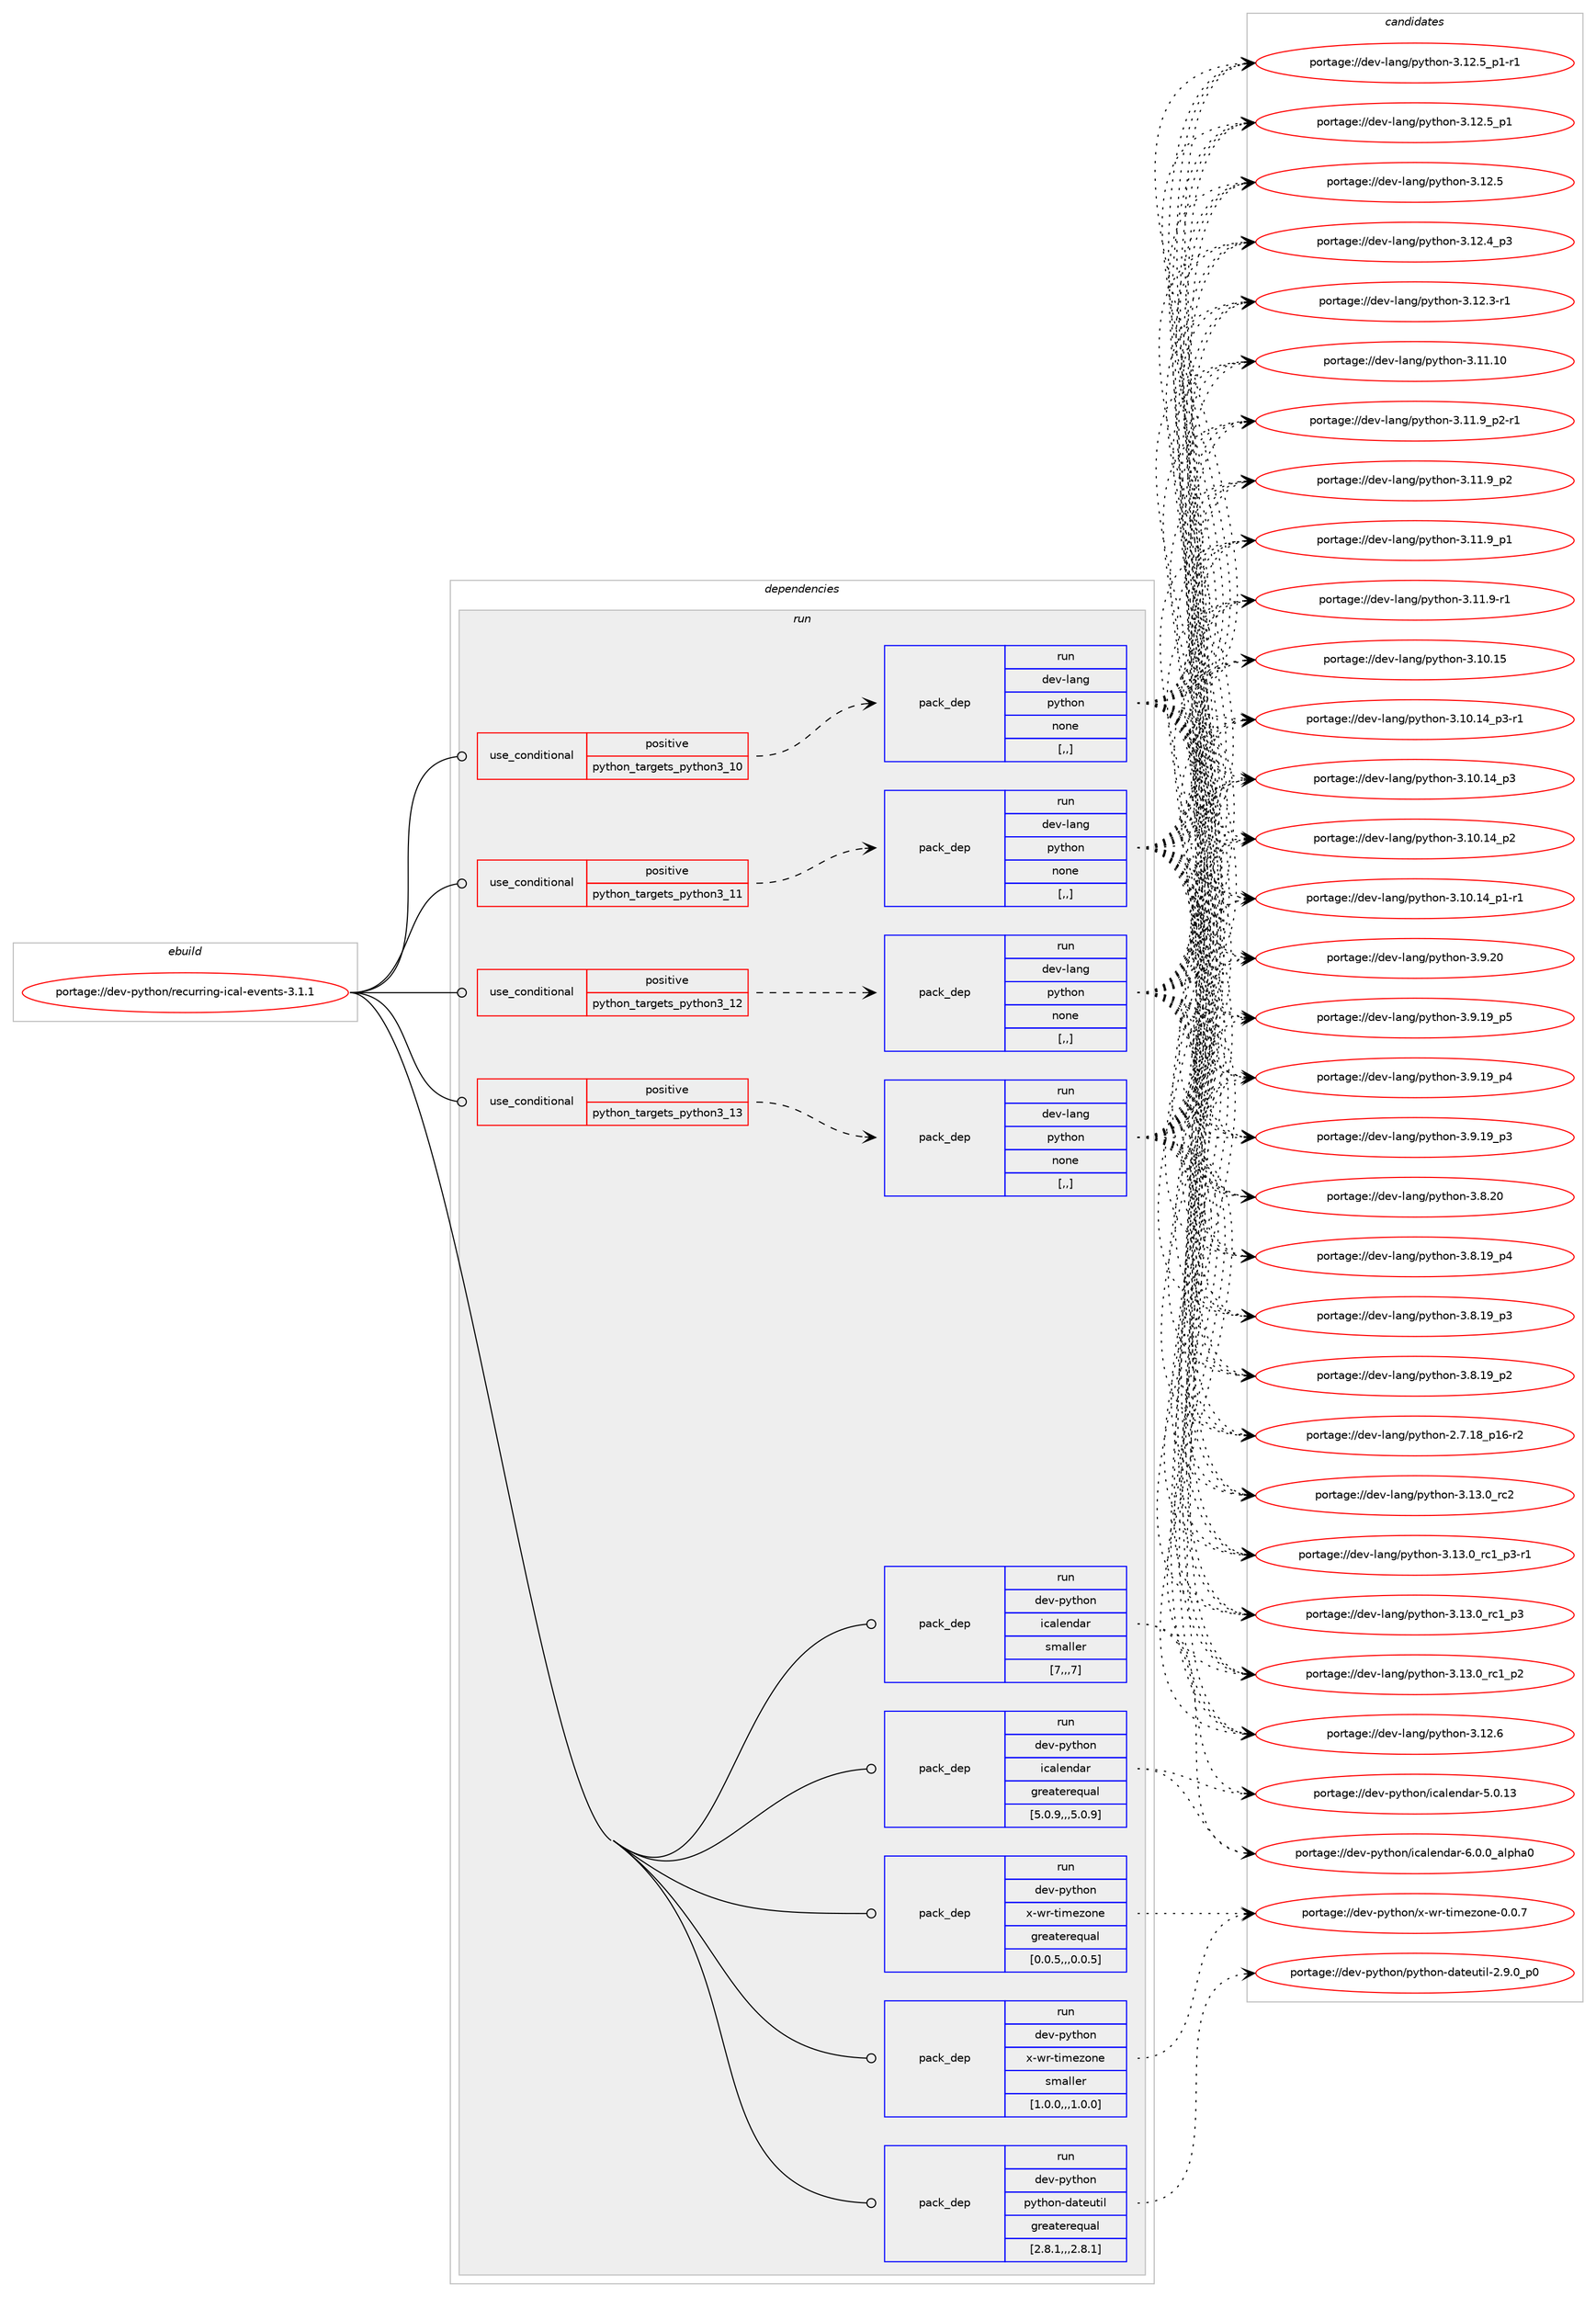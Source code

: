 digraph prolog {

# *************
# Graph options
# *************

newrank=true;
concentrate=true;
compound=true;
graph [rankdir=LR,fontname=Helvetica,fontsize=10,ranksep=1.5];#, ranksep=2.5, nodesep=0.2];
edge  [arrowhead=vee];
node  [fontname=Helvetica,fontsize=10];

# **********
# The ebuild
# **********

subgraph cluster_leftcol {
color=gray;
label=<<i>ebuild</i>>;
id [label="portage://dev-python/recurring-ical-events-3.1.1", color=red, width=4, href="../dev-python/recurring-ical-events-3.1.1.svg"];
}

# ****************
# The dependencies
# ****************

subgraph cluster_midcol {
color=gray;
label=<<i>dependencies</i>>;
subgraph cluster_compile {
fillcolor="#eeeeee";
style=filled;
label=<<i>compile</i>>;
}
subgraph cluster_compileandrun {
fillcolor="#eeeeee";
style=filled;
label=<<i>compile and run</i>>;
}
subgraph cluster_run {
fillcolor="#eeeeee";
style=filled;
label=<<i>run</i>>;
subgraph cond169539 {
dependency656977 [label=<<TABLE BORDER="0" CELLBORDER="1" CELLSPACING="0" CELLPADDING="4"><TR><TD ROWSPAN="3" CELLPADDING="10">use_conditional</TD></TR><TR><TD>positive</TD></TR><TR><TD>python_targets_python3_10</TD></TR></TABLE>>, shape=none, color=red];
subgraph pack482576 {
dependency656978 [label=<<TABLE BORDER="0" CELLBORDER="1" CELLSPACING="0" CELLPADDING="4" WIDTH="220"><TR><TD ROWSPAN="6" CELLPADDING="30">pack_dep</TD></TR><TR><TD WIDTH="110">run</TD></TR><TR><TD>dev-lang</TD></TR><TR><TD>python</TD></TR><TR><TD>none</TD></TR><TR><TD>[,,]</TD></TR></TABLE>>, shape=none, color=blue];
}
dependency656977:e -> dependency656978:w [weight=20,style="dashed",arrowhead="vee"];
}
id:e -> dependency656977:w [weight=20,style="solid",arrowhead="odot"];
subgraph cond169540 {
dependency656979 [label=<<TABLE BORDER="0" CELLBORDER="1" CELLSPACING="0" CELLPADDING="4"><TR><TD ROWSPAN="3" CELLPADDING="10">use_conditional</TD></TR><TR><TD>positive</TD></TR><TR><TD>python_targets_python3_11</TD></TR></TABLE>>, shape=none, color=red];
subgraph pack482577 {
dependency656980 [label=<<TABLE BORDER="0" CELLBORDER="1" CELLSPACING="0" CELLPADDING="4" WIDTH="220"><TR><TD ROWSPAN="6" CELLPADDING="30">pack_dep</TD></TR><TR><TD WIDTH="110">run</TD></TR><TR><TD>dev-lang</TD></TR><TR><TD>python</TD></TR><TR><TD>none</TD></TR><TR><TD>[,,]</TD></TR></TABLE>>, shape=none, color=blue];
}
dependency656979:e -> dependency656980:w [weight=20,style="dashed",arrowhead="vee"];
}
id:e -> dependency656979:w [weight=20,style="solid",arrowhead="odot"];
subgraph cond169541 {
dependency656981 [label=<<TABLE BORDER="0" CELLBORDER="1" CELLSPACING="0" CELLPADDING="4"><TR><TD ROWSPAN="3" CELLPADDING="10">use_conditional</TD></TR><TR><TD>positive</TD></TR><TR><TD>python_targets_python3_12</TD></TR></TABLE>>, shape=none, color=red];
subgraph pack482578 {
dependency656982 [label=<<TABLE BORDER="0" CELLBORDER="1" CELLSPACING="0" CELLPADDING="4" WIDTH="220"><TR><TD ROWSPAN="6" CELLPADDING="30">pack_dep</TD></TR><TR><TD WIDTH="110">run</TD></TR><TR><TD>dev-lang</TD></TR><TR><TD>python</TD></TR><TR><TD>none</TD></TR><TR><TD>[,,]</TD></TR></TABLE>>, shape=none, color=blue];
}
dependency656981:e -> dependency656982:w [weight=20,style="dashed",arrowhead="vee"];
}
id:e -> dependency656981:w [weight=20,style="solid",arrowhead="odot"];
subgraph cond169542 {
dependency656983 [label=<<TABLE BORDER="0" CELLBORDER="1" CELLSPACING="0" CELLPADDING="4"><TR><TD ROWSPAN="3" CELLPADDING="10">use_conditional</TD></TR><TR><TD>positive</TD></TR><TR><TD>python_targets_python3_13</TD></TR></TABLE>>, shape=none, color=red];
subgraph pack482579 {
dependency656984 [label=<<TABLE BORDER="0" CELLBORDER="1" CELLSPACING="0" CELLPADDING="4" WIDTH="220"><TR><TD ROWSPAN="6" CELLPADDING="30">pack_dep</TD></TR><TR><TD WIDTH="110">run</TD></TR><TR><TD>dev-lang</TD></TR><TR><TD>python</TD></TR><TR><TD>none</TD></TR><TR><TD>[,,]</TD></TR></TABLE>>, shape=none, color=blue];
}
dependency656983:e -> dependency656984:w [weight=20,style="dashed",arrowhead="vee"];
}
id:e -> dependency656983:w [weight=20,style="solid",arrowhead="odot"];
subgraph pack482580 {
dependency656985 [label=<<TABLE BORDER="0" CELLBORDER="1" CELLSPACING="0" CELLPADDING="4" WIDTH="220"><TR><TD ROWSPAN="6" CELLPADDING="30">pack_dep</TD></TR><TR><TD WIDTH="110">run</TD></TR><TR><TD>dev-python</TD></TR><TR><TD>icalendar</TD></TR><TR><TD>greaterequal</TD></TR><TR><TD>[5.0.9,,,5.0.9]</TD></TR></TABLE>>, shape=none, color=blue];
}
id:e -> dependency656985:w [weight=20,style="solid",arrowhead="odot"];
subgraph pack482581 {
dependency656986 [label=<<TABLE BORDER="0" CELLBORDER="1" CELLSPACING="0" CELLPADDING="4" WIDTH="220"><TR><TD ROWSPAN="6" CELLPADDING="30">pack_dep</TD></TR><TR><TD WIDTH="110">run</TD></TR><TR><TD>dev-python</TD></TR><TR><TD>icalendar</TD></TR><TR><TD>smaller</TD></TR><TR><TD>[7,,,7]</TD></TR></TABLE>>, shape=none, color=blue];
}
id:e -> dependency656986:w [weight=20,style="solid",arrowhead="odot"];
subgraph pack482582 {
dependency656987 [label=<<TABLE BORDER="0" CELLBORDER="1" CELLSPACING="0" CELLPADDING="4" WIDTH="220"><TR><TD ROWSPAN="6" CELLPADDING="30">pack_dep</TD></TR><TR><TD WIDTH="110">run</TD></TR><TR><TD>dev-python</TD></TR><TR><TD>python-dateutil</TD></TR><TR><TD>greaterequal</TD></TR><TR><TD>[2.8.1,,,2.8.1]</TD></TR></TABLE>>, shape=none, color=blue];
}
id:e -> dependency656987:w [weight=20,style="solid",arrowhead="odot"];
subgraph pack482583 {
dependency656988 [label=<<TABLE BORDER="0" CELLBORDER="1" CELLSPACING="0" CELLPADDING="4" WIDTH="220"><TR><TD ROWSPAN="6" CELLPADDING="30">pack_dep</TD></TR><TR><TD WIDTH="110">run</TD></TR><TR><TD>dev-python</TD></TR><TR><TD>x-wr-timezone</TD></TR><TR><TD>greaterequal</TD></TR><TR><TD>[0.0.5,,,0.0.5]</TD></TR></TABLE>>, shape=none, color=blue];
}
id:e -> dependency656988:w [weight=20,style="solid",arrowhead="odot"];
subgraph pack482584 {
dependency656989 [label=<<TABLE BORDER="0" CELLBORDER="1" CELLSPACING="0" CELLPADDING="4" WIDTH="220"><TR><TD ROWSPAN="6" CELLPADDING="30">pack_dep</TD></TR><TR><TD WIDTH="110">run</TD></TR><TR><TD>dev-python</TD></TR><TR><TD>x-wr-timezone</TD></TR><TR><TD>smaller</TD></TR><TR><TD>[1.0.0,,,1.0.0]</TD></TR></TABLE>>, shape=none, color=blue];
}
id:e -> dependency656989:w [weight=20,style="solid",arrowhead="odot"];
}
}

# **************
# The candidates
# **************

subgraph cluster_choices {
rank=same;
color=gray;
label=<<i>candidates</i>>;

subgraph choice482576 {
color=black;
nodesep=1;
choice10010111845108971101034711212111610411111045514649514648951149950 [label="portage://dev-lang/python-3.13.0_rc2", color=red, width=4,href="../dev-lang/python-3.13.0_rc2.svg"];
choice1001011184510897110103471121211161041111104551464951464895114994995112514511449 [label="portage://dev-lang/python-3.13.0_rc1_p3-r1", color=red, width=4,href="../dev-lang/python-3.13.0_rc1_p3-r1.svg"];
choice100101118451089711010347112121116104111110455146495146489511499499511251 [label="portage://dev-lang/python-3.13.0_rc1_p3", color=red, width=4,href="../dev-lang/python-3.13.0_rc1_p3.svg"];
choice100101118451089711010347112121116104111110455146495146489511499499511250 [label="portage://dev-lang/python-3.13.0_rc1_p2", color=red, width=4,href="../dev-lang/python-3.13.0_rc1_p2.svg"];
choice10010111845108971101034711212111610411111045514649504654 [label="portage://dev-lang/python-3.12.6", color=red, width=4,href="../dev-lang/python-3.12.6.svg"];
choice1001011184510897110103471121211161041111104551464950465395112494511449 [label="portage://dev-lang/python-3.12.5_p1-r1", color=red, width=4,href="../dev-lang/python-3.12.5_p1-r1.svg"];
choice100101118451089711010347112121116104111110455146495046539511249 [label="portage://dev-lang/python-3.12.5_p1", color=red, width=4,href="../dev-lang/python-3.12.5_p1.svg"];
choice10010111845108971101034711212111610411111045514649504653 [label="portage://dev-lang/python-3.12.5", color=red, width=4,href="../dev-lang/python-3.12.5.svg"];
choice100101118451089711010347112121116104111110455146495046529511251 [label="portage://dev-lang/python-3.12.4_p3", color=red, width=4,href="../dev-lang/python-3.12.4_p3.svg"];
choice100101118451089711010347112121116104111110455146495046514511449 [label="portage://dev-lang/python-3.12.3-r1", color=red, width=4,href="../dev-lang/python-3.12.3-r1.svg"];
choice1001011184510897110103471121211161041111104551464949464948 [label="portage://dev-lang/python-3.11.10", color=red, width=4,href="../dev-lang/python-3.11.10.svg"];
choice1001011184510897110103471121211161041111104551464949465795112504511449 [label="portage://dev-lang/python-3.11.9_p2-r1", color=red, width=4,href="../dev-lang/python-3.11.9_p2-r1.svg"];
choice100101118451089711010347112121116104111110455146494946579511250 [label="portage://dev-lang/python-3.11.9_p2", color=red, width=4,href="../dev-lang/python-3.11.9_p2.svg"];
choice100101118451089711010347112121116104111110455146494946579511249 [label="portage://dev-lang/python-3.11.9_p1", color=red, width=4,href="../dev-lang/python-3.11.9_p1.svg"];
choice100101118451089711010347112121116104111110455146494946574511449 [label="portage://dev-lang/python-3.11.9-r1", color=red, width=4,href="../dev-lang/python-3.11.9-r1.svg"];
choice1001011184510897110103471121211161041111104551464948464953 [label="portage://dev-lang/python-3.10.15", color=red, width=4,href="../dev-lang/python-3.10.15.svg"];
choice100101118451089711010347112121116104111110455146494846495295112514511449 [label="portage://dev-lang/python-3.10.14_p3-r1", color=red, width=4,href="../dev-lang/python-3.10.14_p3-r1.svg"];
choice10010111845108971101034711212111610411111045514649484649529511251 [label="portage://dev-lang/python-3.10.14_p3", color=red, width=4,href="../dev-lang/python-3.10.14_p3.svg"];
choice10010111845108971101034711212111610411111045514649484649529511250 [label="portage://dev-lang/python-3.10.14_p2", color=red, width=4,href="../dev-lang/python-3.10.14_p2.svg"];
choice100101118451089711010347112121116104111110455146494846495295112494511449 [label="portage://dev-lang/python-3.10.14_p1-r1", color=red, width=4,href="../dev-lang/python-3.10.14_p1-r1.svg"];
choice10010111845108971101034711212111610411111045514657465048 [label="portage://dev-lang/python-3.9.20", color=red, width=4,href="../dev-lang/python-3.9.20.svg"];
choice100101118451089711010347112121116104111110455146574649579511253 [label="portage://dev-lang/python-3.9.19_p5", color=red, width=4,href="../dev-lang/python-3.9.19_p5.svg"];
choice100101118451089711010347112121116104111110455146574649579511252 [label="portage://dev-lang/python-3.9.19_p4", color=red, width=4,href="../dev-lang/python-3.9.19_p4.svg"];
choice100101118451089711010347112121116104111110455146574649579511251 [label="portage://dev-lang/python-3.9.19_p3", color=red, width=4,href="../dev-lang/python-3.9.19_p3.svg"];
choice10010111845108971101034711212111610411111045514656465048 [label="portage://dev-lang/python-3.8.20", color=red, width=4,href="../dev-lang/python-3.8.20.svg"];
choice100101118451089711010347112121116104111110455146564649579511252 [label="portage://dev-lang/python-3.8.19_p4", color=red, width=4,href="../dev-lang/python-3.8.19_p4.svg"];
choice100101118451089711010347112121116104111110455146564649579511251 [label="portage://dev-lang/python-3.8.19_p3", color=red, width=4,href="../dev-lang/python-3.8.19_p3.svg"];
choice100101118451089711010347112121116104111110455146564649579511250 [label="portage://dev-lang/python-3.8.19_p2", color=red, width=4,href="../dev-lang/python-3.8.19_p2.svg"];
choice100101118451089711010347112121116104111110455046554649569511249544511450 [label="portage://dev-lang/python-2.7.18_p16-r2", color=red, width=4,href="../dev-lang/python-2.7.18_p16-r2.svg"];
dependency656978:e -> choice10010111845108971101034711212111610411111045514649514648951149950:w [style=dotted,weight="100"];
dependency656978:e -> choice1001011184510897110103471121211161041111104551464951464895114994995112514511449:w [style=dotted,weight="100"];
dependency656978:e -> choice100101118451089711010347112121116104111110455146495146489511499499511251:w [style=dotted,weight="100"];
dependency656978:e -> choice100101118451089711010347112121116104111110455146495146489511499499511250:w [style=dotted,weight="100"];
dependency656978:e -> choice10010111845108971101034711212111610411111045514649504654:w [style=dotted,weight="100"];
dependency656978:e -> choice1001011184510897110103471121211161041111104551464950465395112494511449:w [style=dotted,weight="100"];
dependency656978:e -> choice100101118451089711010347112121116104111110455146495046539511249:w [style=dotted,weight="100"];
dependency656978:e -> choice10010111845108971101034711212111610411111045514649504653:w [style=dotted,weight="100"];
dependency656978:e -> choice100101118451089711010347112121116104111110455146495046529511251:w [style=dotted,weight="100"];
dependency656978:e -> choice100101118451089711010347112121116104111110455146495046514511449:w [style=dotted,weight="100"];
dependency656978:e -> choice1001011184510897110103471121211161041111104551464949464948:w [style=dotted,weight="100"];
dependency656978:e -> choice1001011184510897110103471121211161041111104551464949465795112504511449:w [style=dotted,weight="100"];
dependency656978:e -> choice100101118451089711010347112121116104111110455146494946579511250:w [style=dotted,weight="100"];
dependency656978:e -> choice100101118451089711010347112121116104111110455146494946579511249:w [style=dotted,weight="100"];
dependency656978:e -> choice100101118451089711010347112121116104111110455146494946574511449:w [style=dotted,weight="100"];
dependency656978:e -> choice1001011184510897110103471121211161041111104551464948464953:w [style=dotted,weight="100"];
dependency656978:e -> choice100101118451089711010347112121116104111110455146494846495295112514511449:w [style=dotted,weight="100"];
dependency656978:e -> choice10010111845108971101034711212111610411111045514649484649529511251:w [style=dotted,weight="100"];
dependency656978:e -> choice10010111845108971101034711212111610411111045514649484649529511250:w [style=dotted,weight="100"];
dependency656978:e -> choice100101118451089711010347112121116104111110455146494846495295112494511449:w [style=dotted,weight="100"];
dependency656978:e -> choice10010111845108971101034711212111610411111045514657465048:w [style=dotted,weight="100"];
dependency656978:e -> choice100101118451089711010347112121116104111110455146574649579511253:w [style=dotted,weight="100"];
dependency656978:e -> choice100101118451089711010347112121116104111110455146574649579511252:w [style=dotted,weight="100"];
dependency656978:e -> choice100101118451089711010347112121116104111110455146574649579511251:w [style=dotted,weight="100"];
dependency656978:e -> choice10010111845108971101034711212111610411111045514656465048:w [style=dotted,weight="100"];
dependency656978:e -> choice100101118451089711010347112121116104111110455146564649579511252:w [style=dotted,weight="100"];
dependency656978:e -> choice100101118451089711010347112121116104111110455146564649579511251:w [style=dotted,weight="100"];
dependency656978:e -> choice100101118451089711010347112121116104111110455146564649579511250:w [style=dotted,weight="100"];
dependency656978:e -> choice100101118451089711010347112121116104111110455046554649569511249544511450:w [style=dotted,weight="100"];
}
subgraph choice482577 {
color=black;
nodesep=1;
choice10010111845108971101034711212111610411111045514649514648951149950 [label="portage://dev-lang/python-3.13.0_rc2", color=red, width=4,href="../dev-lang/python-3.13.0_rc2.svg"];
choice1001011184510897110103471121211161041111104551464951464895114994995112514511449 [label="portage://dev-lang/python-3.13.0_rc1_p3-r1", color=red, width=4,href="../dev-lang/python-3.13.0_rc1_p3-r1.svg"];
choice100101118451089711010347112121116104111110455146495146489511499499511251 [label="portage://dev-lang/python-3.13.0_rc1_p3", color=red, width=4,href="../dev-lang/python-3.13.0_rc1_p3.svg"];
choice100101118451089711010347112121116104111110455146495146489511499499511250 [label="portage://dev-lang/python-3.13.0_rc1_p2", color=red, width=4,href="../dev-lang/python-3.13.0_rc1_p2.svg"];
choice10010111845108971101034711212111610411111045514649504654 [label="portage://dev-lang/python-3.12.6", color=red, width=4,href="../dev-lang/python-3.12.6.svg"];
choice1001011184510897110103471121211161041111104551464950465395112494511449 [label="portage://dev-lang/python-3.12.5_p1-r1", color=red, width=4,href="../dev-lang/python-3.12.5_p1-r1.svg"];
choice100101118451089711010347112121116104111110455146495046539511249 [label="portage://dev-lang/python-3.12.5_p1", color=red, width=4,href="../dev-lang/python-3.12.5_p1.svg"];
choice10010111845108971101034711212111610411111045514649504653 [label="portage://dev-lang/python-3.12.5", color=red, width=4,href="../dev-lang/python-3.12.5.svg"];
choice100101118451089711010347112121116104111110455146495046529511251 [label="portage://dev-lang/python-3.12.4_p3", color=red, width=4,href="../dev-lang/python-3.12.4_p3.svg"];
choice100101118451089711010347112121116104111110455146495046514511449 [label="portage://dev-lang/python-3.12.3-r1", color=red, width=4,href="../dev-lang/python-3.12.3-r1.svg"];
choice1001011184510897110103471121211161041111104551464949464948 [label="portage://dev-lang/python-3.11.10", color=red, width=4,href="../dev-lang/python-3.11.10.svg"];
choice1001011184510897110103471121211161041111104551464949465795112504511449 [label="portage://dev-lang/python-3.11.9_p2-r1", color=red, width=4,href="../dev-lang/python-3.11.9_p2-r1.svg"];
choice100101118451089711010347112121116104111110455146494946579511250 [label="portage://dev-lang/python-3.11.9_p2", color=red, width=4,href="../dev-lang/python-3.11.9_p2.svg"];
choice100101118451089711010347112121116104111110455146494946579511249 [label="portage://dev-lang/python-3.11.9_p1", color=red, width=4,href="../dev-lang/python-3.11.9_p1.svg"];
choice100101118451089711010347112121116104111110455146494946574511449 [label="portage://dev-lang/python-3.11.9-r1", color=red, width=4,href="../dev-lang/python-3.11.9-r1.svg"];
choice1001011184510897110103471121211161041111104551464948464953 [label="portage://dev-lang/python-3.10.15", color=red, width=4,href="../dev-lang/python-3.10.15.svg"];
choice100101118451089711010347112121116104111110455146494846495295112514511449 [label="portage://dev-lang/python-3.10.14_p3-r1", color=red, width=4,href="../dev-lang/python-3.10.14_p3-r1.svg"];
choice10010111845108971101034711212111610411111045514649484649529511251 [label="portage://dev-lang/python-3.10.14_p3", color=red, width=4,href="../dev-lang/python-3.10.14_p3.svg"];
choice10010111845108971101034711212111610411111045514649484649529511250 [label="portage://dev-lang/python-3.10.14_p2", color=red, width=4,href="../dev-lang/python-3.10.14_p2.svg"];
choice100101118451089711010347112121116104111110455146494846495295112494511449 [label="portage://dev-lang/python-3.10.14_p1-r1", color=red, width=4,href="../dev-lang/python-3.10.14_p1-r1.svg"];
choice10010111845108971101034711212111610411111045514657465048 [label="portage://dev-lang/python-3.9.20", color=red, width=4,href="../dev-lang/python-3.9.20.svg"];
choice100101118451089711010347112121116104111110455146574649579511253 [label="portage://dev-lang/python-3.9.19_p5", color=red, width=4,href="../dev-lang/python-3.9.19_p5.svg"];
choice100101118451089711010347112121116104111110455146574649579511252 [label="portage://dev-lang/python-3.9.19_p4", color=red, width=4,href="../dev-lang/python-3.9.19_p4.svg"];
choice100101118451089711010347112121116104111110455146574649579511251 [label="portage://dev-lang/python-3.9.19_p3", color=red, width=4,href="../dev-lang/python-3.9.19_p3.svg"];
choice10010111845108971101034711212111610411111045514656465048 [label="portage://dev-lang/python-3.8.20", color=red, width=4,href="../dev-lang/python-3.8.20.svg"];
choice100101118451089711010347112121116104111110455146564649579511252 [label="portage://dev-lang/python-3.8.19_p4", color=red, width=4,href="../dev-lang/python-3.8.19_p4.svg"];
choice100101118451089711010347112121116104111110455146564649579511251 [label="portage://dev-lang/python-3.8.19_p3", color=red, width=4,href="../dev-lang/python-3.8.19_p3.svg"];
choice100101118451089711010347112121116104111110455146564649579511250 [label="portage://dev-lang/python-3.8.19_p2", color=red, width=4,href="../dev-lang/python-3.8.19_p2.svg"];
choice100101118451089711010347112121116104111110455046554649569511249544511450 [label="portage://dev-lang/python-2.7.18_p16-r2", color=red, width=4,href="../dev-lang/python-2.7.18_p16-r2.svg"];
dependency656980:e -> choice10010111845108971101034711212111610411111045514649514648951149950:w [style=dotted,weight="100"];
dependency656980:e -> choice1001011184510897110103471121211161041111104551464951464895114994995112514511449:w [style=dotted,weight="100"];
dependency656980:e -> choice100101118451089711010347112121116104111110455146495146489511499499511251:w [style=dotted,weight="100"];
dependency656980:e -> choice100101118451089711010347112121116104111110455146495146489511499499511250:w [style=dotted,weight="100"];
dependency656980:e -> choice10010111845108971101034711212111610411111045514649504654:w [style=dotted,weight="100"];
dependency656980:e -> choice1001011184510897110103471121211161041111104551464950465395112494511449:w [style=dotted,weight="100"];
dependency656980:e -> choice100101118451089711010347112121116104111110455146495046539511249:w [style=dotted,weight="100"];
dependency656980:e -> choice10010111845108971101034711212111610411111045514649504653:w [style=dotted,weight="100"];
dependency656980:e -> choice100101118451089711010347112121116104111110455146495046529511251:w [style=dotted,weight="100"];
dependency656980:e -> choice100101118451089711010347112121116104111110455146495046514511449:w [style=dotted,weight="100"];
dependency656980:e -> choice1001011184510897110103471121211161041111104551464949464948:w [style=dotted,weight="100"];
dependency656980:e -> choice1001011184510897110103471121211161041111104551464949465795112504511449:w [style=dotted,weight="100"];
dependency656980:e -> choice100101118451089711010347112121116104111110455146494946579511250:w [style=dotted,weight="100"];
dependency656980:e -> choice100101118451089711010347112121116104111110455146494946579511249:w [style=dotted,weight="100"];
dependency656980:e -> choice100101118451089711010347112121116104111110455146494946574511449:w [style=dotted,weight="100"];
dependency656980:e -> choice1001011184510897110103471121211161041111104551464948464953:w [style=dotted,weight="100"];
dependency656980:e -> choice100101118451089711010347112121116104111110455146494846495295112514511449:w [style=dotted,weight="100"];
dependency656980:e -> choice10010111845108971101034711212111610411111045514649484649529511251:w [style=dotted,weight="100"];
dependency656980:e -> choice10010111845108971101034711212111610411111045514649484649529511250:w [style=dotted,weight="100"];
dependency656980:e -> choice100101118451089711010347112121116104111110455146494846495295112494511449:w [style=dotted,weight="100"];
dependency656980:e -> choice10010111845108971101034711212111610411111045514657465048:w [style=dotted,weight="100"];
dependency656980:e -> choice100101118451089711010347112121116104111110455146574649579511253:w [style=dotted,weight="100"];
dependency656980:e -> choice100101118451089711010347112121116104111110455146574649579511252:w [style=dotted,weight="100"];
dependency656980:e -> choice100101118451089711010347112121116104111110455146574649579511251:w [style=dotted,weight="100"];
dependency656980:e -> choice10010111845108971101034711212111610411111045514656465048:w [style=dotted,weight="100"];
dependency656980:e -> choice100101118451089711010347112121116104111110455146564649579511252:w [style=dotted,weight="100"];
dependency656980:e -> choice100101118451089711010347112121116104111110455146564649579511251:w [style=dotted,weight="100"];
dependency656980:e -> choice100101118451089711010347112121116104111110455146564649579511250:w [style=dotted,weight="100"];
dependency656980:e -> choice100101118451089711010347112121116104111110455046554649569511249544511450:w [style=dotted,weight="100"];
}
subgraph choice482578 {
color=black;
nodesep=1;
choice10010111845108971101034711212111610411111045514649514648951149950 [label="portage://dev-lang/python-3.13.0_rc2", color=red, width=4,href="../dev-lang/python-3.13.0_rc2.svg"];
choice1001011184510897110103471121211161041111104551464951464895114994995112514511449 [label="portage://dev-lang/python-3.13.0_rc1_p3-r1", color=red, width=4,href="../dev-lang/python-3.13.0_rc1_p3-r1.svg"];
choice100101118451089711010347112121116104111110455146495146489511499499511251 [label="portage://dev-lang/python-3.13.0_rc1_p3", color=red, width=4,href="../dev-lang/python-3.13.0_rc1_p3.svg"];
choice100101118451089711010347112121116104111110455146495146489511499499511250 [label="portage://dev-lang/python-3.13.0_rc1_p2", color=red, width=4,href="../dev-lang/python-3.13.0_rc1_p2.svg"];
choice10010111845108971101034711212111610411111045514649504654 [label="portage://dev-lang/python-3.12.6", color=red, width=4,href="../dev-lang/python-3.12.6.svg"];
choice1001011184510897110103471121211161041111104551464950465395112494511449 [label="portage://dev-lang/python-3.12.5_p1-r1", color=red, width=4,href="../dev-lang/python-3.12.5_p1-r1.svg"];
choice100101118451089711010347112121116104111110455146495046539511249 [label="portage://dev-lang/python-3.12.5_p1", color=red, width=4,href="../dev-lang/python-3.12.5_p1.svg"];
choice10010111845108971101034711212111610411111045514649504653 [label="portage://dev-lang/python-3.12.5", color=red, width=4,href="../dev-lang/python-3.12.5.svg"];
choice100101118451089711010347112121116104111110455146495046529511251 [label="portage://dev-lang/python-3.12.4_p3", color=red, width=4,href="../dev-lang/python-3.12.4_p3.svg"];
choice100101118451089711010347112121116104111110455146495046514511449 [label="portage://dev-lang/python-3.12.3-r1", color=red, width=4,href="../dev-lang/python-3.12.3-r1.svg"];
choice1001011184510897110103471121211161041111104551464949464948 [label="portage://dev-lang/python-3.11.10", color=red, width=4,href="../dev-lang/python-3.11.10.svg"];
choice1001011184510897110103471121211161041111104551464949465795112504511449 [label="portage://dev-lang/python-3.11.9_p2-r1", color=red, width=4,href="../dev-lang/python-3.11.9_p2-r1.svg"];
choice100101118451089711010347112121116104111110455146494946579511250 [label="portage://dev-lang/python-3.11.9_p2", color=red, width=4,href="../dev-lang/python-3.11.9_p2.svg"];
choice100101118451089711010347112121116104111110455146494946579511249 [label="portage://dev-lang/python-3.11.9_p1", color=red, width=4,href="../dev-lang/python-3.11.9_p1.svg"];
choice100101118451089711010347112121116104111110455146494946574511449 [label="portage://dev-lang/python-3.11.9-r1", color=red, width=4,href="../dev-lang/python-3.11.9-r1.svg"];
choice1001011184510897110103471121211161041111104551464948464953 [label="portage://dev-lang/python-3.10.15", color=red, width=4,href="../dev-lang/python-3.10.15.svg"];
choice100101118451089711010347112121116104111110455146494846495295112514511449 [label="portage://dev-lang/python-3.10.14_p3-r1", color=red, width=4,href="../dev-lang/python-3.10.14_p3-r1.svg"];
choice10010111845108971101034711212111610411111045514649484649529511251 [label="portage://dev-lang/python-3.10.14_p3", color=red, width=4,href="../dev-lang/python-3.10.14_p3.svg"];
choice10010111845108971101034711212111610411111045514649484649529511250 [label="portage://dev-lang/python-3.10.14_p2", color=red, width=4,href="../dev-lang/python-3.10.14_p2.svg"];
choice100101118451089711010347112121116104111110455146494846495295112494511449 [label="portage://dev-lang/python-3.10.14_p1-r1", color=red, width=4,href="../dev-lang/python-3.10.14_p1-r1.svg"];
choice10010111845108971101034711212111610411111045514657465048 [label="portage://dev-lang/python-3.9.20", color=red, width=4,href="../dev-lang/python-3.9.20.svg"];
choice100101118451089711010347112121116104111110455146574649579511253 [label="portage://dev-lang/python-3.9.19_p5", color=red, width=4,href="../dev-lang/python-3.9.19_p5.svg"];
choice100101118451089711010347112121116104111110455146574649579511252 [label="portage://dev-lang/python-3.9.19_p4", color=red, width=4,href="../dev-lang/python-3.9.19_p4.svg"];
choice100101118451089711010347112121116104111110455146574649579511251 [label="portage://dev-lang/python-3.9.19_p3", color=red, width=4,href="../dev-lang/python-3.9.19_p3.svg"];
choice10010111845108971101034711212111610411111045514656465048 [label="portage://dev-lang/python-3.8.20", color=red, width=4,href="../dev-lang/python-3.8.20.svg"];
choice100101118451089711010347112121116104111110455146564649579511252 [label="portage://dev-lang/python-3.8.19_p4", color=red, width=4,href="../dev-lang/python-3.8.19_p4.svg"];
choice100101118451089711010347112121116104111110455146564649579511251 [label="portage://dev-lang/python-3.8.19_p3", color=red, width=4,href="../dev-lang/python-3.8.19_p3.svg"];
choice100101118451089711010347112121116104111110455146564649579511250 [label="portage://dev-lang/python-3.8.19_p2", color=red, width=4,href="../dev-lang/python-3.8.19_p2.svg"];
choice100101118451089711010347112121116104111110455046554649569511249544511450 [label="portage://dev-lang/python-2.7.18_p16-r2", color=red, width=4,href="../dev-lang/python-2.7.18_p16-r2.svg"];
dependency656982:e -> choice10010111845108971101034711212111610411111045514649514648951149950:w [style=dotted,weight="100"];
dependency656982:e -> choice1001011184510897110103471121211161041111104551464951464895114994995112514511449:w [style=dotted,weight="100"];
dependency656982:e -> choice100101118451089711010347112121116104111110455146495146489511499499511251:w [style=dotted,weight="100"];
dependency656982:e -> choice100101118451089711010347112121116104111110455146495146489511499499511250:w [style=dotted,weight="100"];
dependency656982:e -> choice10010111845108971101034711212111610411111045514649504654:w [style=dotted,weight="100"];
dependency656982:e -> choice1001011184510897110103471121211161041111104551464950465395112494511449:w [style=dotted,weight="100"];
dependency656982:e -> choice100101118451089711010347112121116104111110455146495046539511249:w [style=dotted,weight="100"];
dependency656982:e -> choice10010111845108971101034711212111610411111045514649504653:w [style=dotted,weight="100"];
dependency656982:e -> choice100101118451089711010347112121116104111110455146495046529511251:w [style=dotted,weight="100"];
dependency656982:e -> choice100101118451089711010347112121116104111110455146495046514511449:w [style=dotted,weight="100"];
dependency656982:e -> choice1001011184510897110103471121211161041111104551464949464948:w [style=dotted,weight="100"];
dependency656982:e -> choice1001011184510897110103471121211161041111104551464949465795112504511449:w [style=dotted,weight="100"];
dependency656982:e -> choice100101118451089711010347112121116104111110455146494946579511250:w [style=dotted,weight="100"];
dependency656982:e -> choice100101118451089711010347112121116104111110455146494946579511249:w [style=dotted,weight="100"];
dependency656982:e -> choice100101118451089711010347112121116104111110455146494946574511449:w [style=dotted,weight="100"];
dependency656982:e -> choice1001011184510897110103471121211161041111104551464948464953:w [style=dotted,weight="100"];
dependency656982:e -> choice100101118451089711010347112121116104111110455146494846495295112514511449:w [style=dotted,weight="100"];
dependency656982:e -> choice10010111845108971101034711212111610411111045514649484649529511251:w [style=dotted,weight="100"];
dependency656982:e -> choice10010111845108971101034711212111610411111045514649484649529511250:w [style=dotted,weight="100"];
dependency656982:e -> choice100101118451089711010347112121116104111110455146494846495295112494511449:w [style=dotted,weight="100"];
dependency656982:e -> choice10010111845108971101034711212111610411111045514657465048:w [style=dotted,weight="100"];
dependency656982:e -> choice100101118451089711010347112121116104111110455146574649579511253:w [style=dotted,weight="100"];
dependency656982:e -> choice100101118451089711010347112121116104111110455146574649579511252:w [style=dotted,weight="100"];
dependency656982:e -> choice100101118451089711010347112121116104111110455146574649579511251:w [style=dotted,weight="100"];
dependency656982:e -> choice10010111845108971101034711212111610411111045514656465048:w [style=dotted,weight="100"];
dependency656982:e -> choice100101118451089711010347112121116104111110455146564649579511252:w [style=dotted,weight="100"];
dependency656982:e -> choice100101118451089711010347112121116104111110455146564649579511251:w [style=dotted,weight="100"];
dependency656982:e -> choice100101118451089711010347112121116104111110455146564649579511250:w [style=dotted,weight="100"];
dependency656982:e -> choice100101118451089711010347112121116104111110455046554649569511249544511450:w [style=dotted,weight="100"];
}
subgraph choice482579 {
color=black;
nodesep=1;
choice10010111845108971101034711212111610411111045514649514648951149950 [label="portage://dev-lang/python-3.13.0_rc2", color=red, width=4,href="../dev-lang/python-3.13.0_rc2.svg"];
choice1001011184510897110103471121211161041111104551464951464895114994995112514511449 [label="portage://dev-lang/python-3.13.0_rc1_p3-r1", color=red, width=4,href="../dev-lang/python-3.13.0_rc1_p3-r1.svg"];
choice100101118451089711010347112121116104111110455146495146489511499499511251 [label="portage://dev-lang/python-3.13.0_rc1_p3", color=red, width=4,href="../dev-lang/python-3.13.0_rc1_p3.svg"];
choice100101118451089711010347112121116104111110455146495146489511499499511250 [label="portage://dev-lang/python-3.13.0_rc1_p2", color=red, width=4,href="../dev-lang/python-3.13.0_rc1_p2.svg"];
choice10010111845108971101034711212111610411111045514649504654 [label="portage://dev-lang/python-3.12.6", color=red, width=4,href="../dev-lang/python-3.12.6.svg"];
choice1001011184510897110103471121211161041111104551464950465395112494511449 [label="portage://dev-lang/python-3.12.5_p1-r1", color=red, width=4,href="../dev-lang/python-3.12.5_p1-r1.svg"];
choice100101118451089711010347112121116104111110455146495046539511249 [label="portage://dev-lang/python-3.12.5_p1", color=red, width=4,href="../dev-lang/python-3.12.5_p1.svg"];
choice10010111845108971101034711212111610411111045514649504653 [label="portage://dev-lang/python-3.12.5", color=red, width=4,href="../dev-lang/python-3.12.5.svg"];
choice100101118451089711010347112121116104111110455146495046529511251 [label="portage://dev-lang/python-3.12.4_p3", color=red, width=4,href="../dev-lang/python-3.12.4_p3.svg"];
choice100101118451089711010347112121116104111110455146495046514511449 [label="portage://dev-lang/python-3.12.3-r1", color=red, width=4,href="../dev-lang/python-3.12.3-r1.svg"];
choice1001011184510897110103471121211161041111104551464949464948 [label="portage://dev-lang/python-3.11.10", color=red, width=4,href="../dev-lang/python-3.11.10.svg"];
choice1001011184510897110103471121211161041111104551464949465795112504511449 [label="portage://dev-lang/python-3.11.9_p2-r1", color=red, width=4,href="../dev-lang/python-3.11.9_p2-r1.svg"];
choice100101118451089711010347112121116104111110455146494946579511250 [label="portage://dev-lang/python-3.11.9_p2", color=red, width=4,href="../dev-lang/python-3.11.9_p2.svg"];
choice100101118451089711010347112121116104111110455146494946579511249 [label="portage://dev-lang/python-3.11.9_p1", color=red, width=4,href="../dev-lang/python-3.11.9_p1.svg"];
choice100101118451089711010347112121116104111110455146494946574511449 [label="portage://dev-lang/python-3.11.9-r1", color=red, width=4,href="../dev-lang/python-3.11.9-r1.svg"];
choice1001011184510897110103471121211161041111104551464948464953 [label="portage://dev-lang/python-3.10.15", color=red, width=4,href="../dev-lang/python-3.10.15.svg"];
choice100101118451089711010347112121116104111110455146494846495295112514511449 [label="portage://dev-lang/python-3.10.14_p3-r1", color=red, width=4,href="../dev-lang/python-3.10.14_p3-r1.svg"];
choice10010111845108971101034711212111610411111045514649484649529511251 [label="portage://dev-lang/python-3.10.14_p3", color=red, width=4,href="../dev-lang/python-3.10.14_p3.svg"];
choice10010111845108971101034711212111610411111045514649484649529511250 [label="portage://dev-lang/python-3.10.14_p2", color=red, width=4,href="../dev-lang/python-3.10.14_p2.svg"];
choice100101118451089711010347112121116104111110455146494846495295112494511449 [label="portage://dev-lang/python-3.10.14_p1-r1", color=red, width=4,href="../dev-lang/python-3.10.14_p1-r1.svg"];
choice10010111845108971101034711212111610411111045514657465048 [label="portage://dev-lang/python-3.9.20", color=red, width=4,href="../dev-lang/python-3.9.20.svg"];
choice100101118451089711010347112121116104111110455146574649579511253 [label="portage://dev-lang/python-3.9.19_p5", color=red, width=4,href="../dev-lang/python-3.9.19_p5.svg"];
choice100101118451089711010347112121116104111110455146574649579511252 [label="portage://dev-lang/python-3.9.19_p4", color=red, width=4,href="../dev-lang/python-3.9.19_p4.svg"];
choice100101118451089711010347112121116104111110455146574649579511251 [label="portage://dev-lang/python-3.9.19_p3", color=red, width=4,href="../dev-lang/python-3.9.19_p3.svg"];
choice10010111845108971101034711212111610411111045514656465048 [label="portage://dev-lang/python-3.8.20", color=red, width=4,href="../dev-lang/python-3.8.20.svg"];
choice100101118451089711010347112121116104111110455146564649579511252 [label="portage://dev-lang/python-3.8.19_p4", color=red, width=4,href="../dev-lang/python-3.8.19_p4.svg"];
choice100101118451089711010347112121116104111110455146564649579511251 [label="portage://dev-lang/python-3.8.19_p3", color=red, width=4,href="../dev-lang/python-3.8.19_p3.svg"];
choice100101118451089711010347112121116104111110455146564649579511250 [label="portage://dev-lang/python-3.8.19_p2", color=red, width=4,href="../dev-lang/python-3.8.19_p2.svg"];
choice100101118451089711010347112121116104111110455046554649569511249544511450 [label="portage://dev-lang/python-2.7.18_p16-r2", color=red, width=4,href="../dev-lang/python-2.7.18_p16-r2.svg"];
dependency656984:e -> choice10010111845108971101034711212111610411111045514649514648951149950:w [style=dotted,weight="100"];
dependency656984:e -> choice1001011184510897110103471121211161041111104551464951464895114994995112514511449:w [style=dotted,weight="100"];
dependency656984:e -> choice100101118451089711010347112121116104111110455146495146489511499499511251:w [style=dotted,weight="100"];
dependency656984:e -> choice100101118451089711010347112121116104111110455146495146489511499499511250:w [style=dotted,weight="100"];
dependency656984:e -> choice10010111845108971101034711212111610411111045514649504654:w [style=dotted,weight="100"];
dependency656984:e -> choice1001011184510897110103471121211161041111104551464950465395112494511449:w [style=dotted,weight="100"];
dependency656984:e -> choice100101118451089711010347112121116104111110455146495046539511249:w [style=dotted,weight="100"];
dependency656984:e -> choice10010111845108971101034711212111610411111045514649504653:w [style=dotted,weight="100"];
dependency656984:e -> choice100101118451089711010347112121116104111110455146495046529511251:w [style=dotted,weight="100"];
dependency656984:e -> choice100101118451089711010347112121116104111110455146495046514511449:w [style=dotted,weight="100"];
dependency656984:e -> choice1001011184510897110103471121211161041111104551464949464948:w [style=dotted,weight="100"];
dependency656984:e -> choice1001011184510897110103471121211161041111104551464949465795112504511449:w [style=dotted,weight="100"];
dependency656984:e -> choice100101118451089711010347112121116104111110455146494946579511250:w [style=dotted,weight="100"];
dependency656984:e -> choice100101118451089711010347112121116104111110455146494946579511249:w [style=dotted,weight="100"];
dependency656984:e -> choice100101118451089711010347112121116104111110455146494946574511449:w [style=dotted,weight="100"];
dependency656984:e -> choice1001011184510897110103471121211161041111104551464948464953:w [style=dotted,weight="100"];
dependency656984:e -> choice100101118451089711010347112121116104111110455146494846495295112514511449:w [style=dotted,weight="100"];
dependency656984:e -> choice10010111845108971101034711212111610411111045514649484649529511251:w [style=dotted,weight="100"];
dependency656984:e -> choice10010111845108971101034711212111610411111045514649484649529511250:w [style=dotted,weight="100"];
dependency656984:e -> choice100101118451089711010347112121116104111110455146494846495295112494511449:w [style=dotted,weight="100"];
dependency656984:e -> choice10010111845108971101034711212111610411111045514657465048:w [style=dotted,weight="100"];
dependency656984:e -> choice100101118451089711010347112121116104111110455146574649579511253:w [style=dotted,weight="100"];
dependency656984:e -> choice100101118451089711010347112121116104111110455146574649579511252:w [style=dotted,weight="100"];
dependency656984:e -> choice100101118451089711010347112121116104111110455146574649579511251:w [style=dotted,weight="100"];
dependency656984:e -> choice10010111845108971101034711212111610411111045514656465048:w [style=dotted,weight="100"];
dependency656984:e -> choice100101118451089711010347112121116104111110455146564649579511252:w [style=dotted,weight="100"];
dependency656984:e -> choice100101118451089711010347112121116104111110455146564649579511251:w [style=dotted,weight="100"];
dependency656984:e -> choice100101118451089711010347112121116104111110455146564649579511250:w [style=dotted,weight="100"];
dependency656984:e -> choice100101118451089711010347112121116104111110455046554649569511249544511450:w [style=dotted,weight="100"];
}
subgraph choice482580 {
color=black;
nodesep=1;
choice100101118451121211161041111104710599971081011101009711445544648464895971081121049748 [label="portage://dev-python/icalendar-6.0.0_alpha0", color=red, width=4,href="../dev-python/icalendar-6.0.0_alpha0.svg"];
choice100101118451121211161041111104710599971081011101009711445534648464951 [label="portage://dev-python/icalendar-5.0.13", color=red, width=4,href="../dev-python/icalendar-5.0.13.svg"];
dependency656985:e -> choice100101118451121211161041111104710599971081011101009711445544648464895971081121049748:w [style=dotted,weight="100"];
dependency656985:e -> choice100101118451121211161041111104710599971081011101009711445534648464951:w [style=dotted,weight="100"];
}
subgraph choice482581 {
color=black;
nodesep=1;
choice100101118451121211161041111104710599971081011101009711445544648464895971081121049748 [label="portage://dev-python/icalendar-6.0.0_alpha0", color=red, width=4,href="../dev-python/icalendar-6.0.0_alpha0.svg"];
choice100101118451121211161041111104710599971081011101009711445534648464951 [label="portage://dev-python/icalendar-5.0.13", color=red, width=4,href="../dev-python/icalendar-5.0.13.svg"];
dependency656986:e -> choice100101118451121211161041111104710599971081011101009711445544648464895971081121049748:w [style=dotted,weight="100"];
dependency656986:e -> choice100101118451121211161041111104710599971081011101009711445534648464951:w [style=dotted,weight="100"];
}
subgraph choice482582 {
color=black;
nodesep=1;
choice100101118451121211161041111104711212111610411111045100971161011171161051084550465746489511248 [label="portage://dev-python/python-dateutil-2.9.0_p0", color=red, width=4,href="../dev-python/python-dateutil-2.9.0_p0.svg"];
dependency656987:e -> choice100101118451121211161041111104711212111610411111045100971161011171161051084550465746489511248:w [style=dotted,weight="100"];
}
subgraph choice482583 {
color=black;
nodesep=1;
choice10010111845112121116104111110471204511911445116105109101122111110101454846484655 [label="portage://dev-python/x-wr-timezone-0.0.7", color=red, width=4,href="../dev-python/x-wr-timezone-0.0.7.svg"];
dependency656988:e -> choice10010111845112121116104111110471204511911445116105109101122111110101454846484655:w [style=dotted,weight="100"];
}
subgraph choice482584 {
color=black;
nodesep=1;
choice10010111845112121116104111110471204511911445116105109101122111110101454846484655 [label="portage://dev-python/x-wr-timezone-0.0.7", color=red, width=4,href="../dev-python/x-wr-timezone-0.0.7.svg"];
dependency656989:e -> choice10010111845112121116104111110471204511911445116105109101122111110101454846484655:w [style=dotted,weight="100"];
}
}

}
